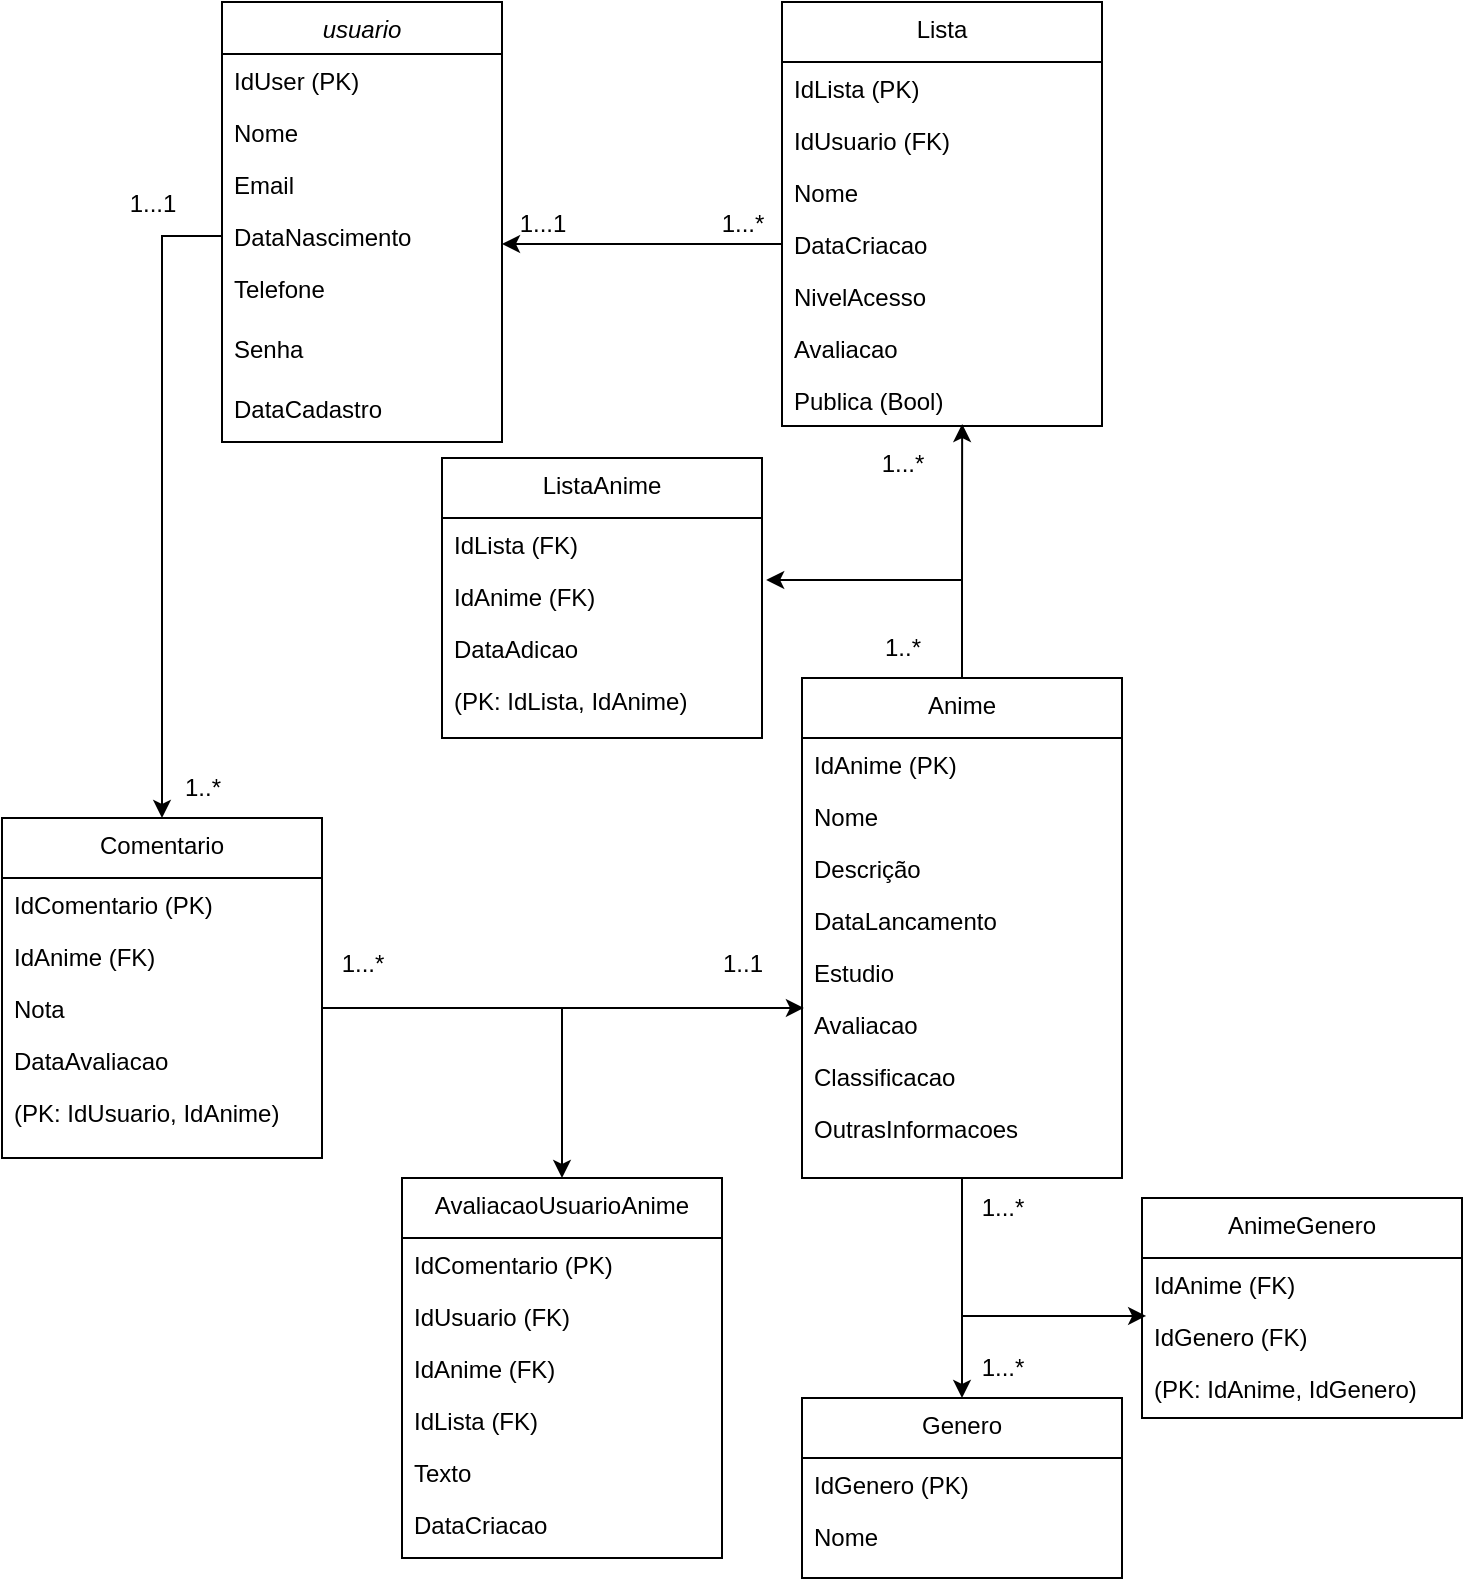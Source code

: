<mxfile version="27.0.1">
  <diagram id="C5RBs43oDa-KdzZeNtuy" name="Page-1">
    <mxGraphModel dx="872" dy="431" grid="1" gridSize="10" guides="1" tooltips="1" connect="1" arrows="1" fold="1" page="1" pageScale="1" pageWidth="827" pageHeight="1169" math="0" shadow="0">
      <root>
        <mxCell id="WIyWlLk6GJQsqaUBKTNV-0" />
        <mxCell id="WIyWlLk6GJQsqaUBKTNV-1" parent="WIyWlLk6GJQsqaUBKTNV-0" />
        <mxCell id="zkfFHV4jXpPFQw0GAbJ--0" value="usuario" style="swimlane;fontStyle=2;align=center;verticalAlign=top;childLayout=stackLayout;horizontal=1;startSize=26;horizontalStack=0;resizeParent=1;resizeLast=0;collapsible=1;marginBottom=0;rounded=0;shadow=0;strokeWidth=1;" parent="WIyWlLk6GJQsqaUBKTNV-1" vertex="1">
          <mxGeometry x="151" y="112" width="140" height="220" as="geometry">
            <mxRectangle x="230" y="140" width="160" height="26" as="alternateBounds" />
          </mxGeometry>
        </mxCell>
        <mxCell id="zkfFHV4jXpPFQw0GAbJ--1" value="IdUser (PK)" style="text;align=left;verticalAlign=top;spacingLeft=4;spacingRight=4;overflow=hidden;rotatable=0;points=[[0,0.5],[1,0.5]];portConstraint=eastwest;" parent="zkfFHV4jXpPFQw0GAbJ--0" vertex="1">
          <mxGeometry y="26" width="140" height="26" as="geometry" />
        </mxCell>
        <mxCell id="zkfFHV4jXpPFQw0GAbJ--2" value="Nome" style="text;align=left;verticalAlign=top;spacingLeft=4;spacingRight=4;overflow=hidden;rotatable=0;points=[[0,0.5],[1,0.5]];portConstraint=eastwest;rounded=0;shadow=0;html=0;" parent="zkfFHV4jXpPFQw0GAbJ--0" vertex="1">
          <mxGeometry y="52" width="140" height="26" as="geometry" />
        </mxCell>
        <mxCell id="zkfFHV4jXpPFQw0GAbJ--3" value="Email" style="text;align=left;verticalAlign=top;spacingLeft=4;spacingRight=4;overflow=hidden;rotatable=0;points=[[0,0.5],[1,0.5]];portConstraint=eastwest;rounded=0;shadow=0;html=0;" parent="zkfFHV4jXpPFQw0GAbJ--0" vertex="1">
          <mxGeometry y="78" width="140" height="26" as="geometry" />
        </mxCell>
        <mxCell id="NEQT_Z10qOOWXpPm36dI-1" value="DataNascimento" style="text;align=left;verticalAlign=top;spacingLeft=4;spacingRight=4;overflow=hidden;rotatable=0;points=[[0,0.5],[1,0.5]];portConstraint=eastwest;rounded=0;shadow=0;html=0;" parent="zkfFHV4jXpPFQw0GAbJ--0" vertex="1">
          <mxGeometry y="104" width="140" height="26" as="geometry" />
        </mxCell>
        <mxCell id="NEQT_Z10qOOWXpPm36dI-7" value="Telefone" style="text;align=left;verticalAlign=top;spacingLeft=4;spacingRight=4;overflow=hidden;rotatable=0;points=[[0,0.5],[1,0.5]];portConstraint=eastwest;rounded=0;shadow=0;html=0;" parent="zkfFHV4jXpPFQw0GAbJ--0" vertex="1">
          <mxGeometry y="130" width="140" height="30" as="geometry" />
        </mxCell>
        <mxCell id="X2ND3gJUrywMgHoHR8f8-1" value="Senha" style="text;align=left;verticalAlign=top;spacingLeft=4;spacingRight=4;overflow=hidden;rotatable=0;points=[[0,0.5],[1,0.5]];portConstraint=eastwest;rounded=0;shadow=0;html=0;" vertex="1" parent="zkfFHV4jXpPFQw0GAbJ--0">
          <mxGeometry y="160" width="140" height="30" as="geometry" />
        </mxCell>
        <mxCell id="X2ND3gJUrywMgHoHR8f8-2" value="DataCadastro" style="text;align=left;verticalAlign=top;spacingLeft=4;spacingRight=4;overflow=hidden;rotatable=0;points=[[0,0.5],[1,0.5]];portConstraint=eastwest;rounded=0;shadow=0;html=0;" vertex="1" parent="zkfFHV4jXpPFQw0GAbJ--0">
          <mxGeometry y="190" width="140" height="30" as="geometry" />
        </mxCell>
        <mxCell id="X2ND3gJUrywMgHoHR8f8-56" style="edgeStyle=orthogonalEdgeStyle;rounded=0;orthogonalLoop=1;jettySize=auto;html=1;entryX=0.5;entryY=0;entryDx=0;entryDy=0;" edge="1" parent="WIyWlLk6GJQsqaUBKTNV-1" source="zkfFHV4jXpPFQw0GAbJ--17" target="X2ND3gJUrywMgHoHR8f8-26">
          <mxGeometry relative="1" as="geometry" />
        </mxCell>
        <mxCell id="zkfFHV4jXpPFQw0GAbJ--17" value="Anime" style="swimlane;fontStyle=0;align=center;verticalAlign=top;childLayout=stackLayout;horizontal=1;startSize=30;horizontalStack=0;resizeParent=1;resizeLast=0;collapsible=1;marginBottom=0;rounded=0;shadow=0;strokeWidth=1;" parent="WIyWlLk6GJQsqaUBKTNV-1" vertex="1">
          <mxGeometry x="441" y="450" width="160" height="250" as="geometry">
            <mxRectangle x="550" y="140" width="160" height="26" as="alternateBounds" />
          </mxGeometry>
        </mxCell>
        <mxCell id="zkfFHV4jXpPFQw0GAbJ--18" value="IdAnime (PK)" style="text;align=left;verticalAlign=top;spacingLeft=4;spacingRight=4;overflow=hidden;rotatable=0;points=[[0,0.5],[1,0.5]];portConstraint=eastwest;" parent="zkfFHV4jXpPFQw0GAbJ--17" vertex="1">
          <mxGeometry y="30" width="160" height="26" as="geometry" />
        </mxCell>
        <mxCell id="zkfFHV4jXpPFQw0GAbJ--19" value="Nome" style="text;align=left;verticalAlign=top;spacingLeft=4;spacingRight=4;overflow=hidden;rotatable=0;points=[[0,0.5],[1,0.5]];portConstraint=eastwest;rounded=0;shadow=0;html=0;" parent="zkfFHV4jXpPFQw0GAbJ--17" vertex="1">
          <mxGeometry y="56" width="160" height="26" as="geometry" />
        </mxCell>
        <mxCell id="zkfFHV4jXpPFQw0GAbJ--20" value="Descrição" style="text;align=left;verticalAlign=top;spacingLeft=4;spacingRight=4;overflow=hidden;rotatable=0;points=[[0,0.5],[1,0.5]];portConstraint=eastwest;rounded=0;shadow=0;html=0;" parent="zkfFHV4jXpPFQw0GAbJ--17" vertex="1">
          <mxGeometry y="82" width="160" height="26" as="geometry" />
        </mxCell>
        <mxCell id="zkfFHV4jXpPFQw0GAbJ--21" value="DataLancamento" style="text;align=left;verticalAlign=top;spacingLeft=4;spacingRight=4;overflow=hidden;rotatable=0;points=[[0,0.5],[1,0.5]];portConstraint=eastwest;rounded=0;shadow=0;html=0;" parent="zkfFHV4jXpPFQw0GAbJ--17" vertex="1">
          <mxGeometry y="108" width="160" height="26" as="geometry" />
        </mxCell>
        <mxCell id="zkfFHV4jXpPFQw0GAbJ--22" value="Estudio" style="text;align=left;verticalAlign=top;spacingLeft=4;spacingRight=4;overflow=hidden;rotatable=0;points=[[0,0.5],[1,0.5]];portConstraint=eastwest;rounded=0;shadow=0;html=0;" parent="zkfFHV4jXpPFQw0GAbJ--17" vertex="1">
          <mxGeometry y="134" width="160" height="26" as="geometry" />
        </mxCell>
        <mxCell id="NEQT_Z10qOOWXpPm36dI-9" value="Avaliacao" style="text;align=left;verticalAlign=top;spacingLeft=4;spacingRight=4;overflow=hidden;rotatable=0;points=[[0,0.5],[1,0.5]];portConstraint=eastwest;rounded=0;shadow=0;html=0;" parent="zkfFHV4jXpPFQw0GAbJ--17" vertex="1">
          <mxGeometry y="160" width="160" height="26" as="geometry" />
        </mxCell>
        <mxCell id="NEQT_Z10qOOWXpPm36dI-10" value="Classificacao" style="text;align=left;verticalAlign=top;spacingLeft=4;spacingRight=4;overflow=hidden;rotatable=0;points=[[0,0.5],[1,0.5]];portConstraint=eastwest;rounded=0;shadow=0;html=0;" parent="zkfFHV4jXpPFQw0GAbJ--17" vertex="1">
          <mxGeometry y="186" width="160" height="26" as="geometry" />
        </mxCell>
        <mxCell id="NEQT_Z10qOOWXpPm36dI-12" value="OutrasInformacoes" style="text;align=left;verticalAlign=top;spacingLeft=4;spacingRight=4;overflow=hidden;rotatable=0;points=[[0,0.5],[1,0.5]];portConstraint=eastwest;rounded=0;shadow=0;html=0;" parent="zkfFHV4jXpPFQw0GAbJ--17" vertex="1">
          <mxGeometry y="212" width="160" height="22" as="geometry" />
        </mxCell>
        <mxCell id="NEQT_Z10qOOWXpPm36dI-13" value="Lista" style="swimlane;fontStyle=0;align=center;verticalAlign=top;childLayout=stackLayout;horizontal=1;startSize=30;horizontalStack=0;resizeParent=1;resizeLast=0;collapsible=1;marginBottom=0;rounded=0;shadow=0;strokeWidth=1;" parent="WIyWlLk6GJQsqaUBKTNV-1" vertex="1">
          <mxGeometry x="431" y="112" width="160" height="212" as="geometry">
            <mxRectangle x="550" y="140" width="160" height="26" as="alternateBounds" />
          </mxGeometry>
        </mxCell>
        <mxCell id="NEQT_Z10qOOWXpPm36dI-14" value="IdLista (PK)" style="text;align=left;verticalAlign=top;spacingLeft=4;spacingRight=4;overflow=hidden;rotatable=0;points=[[0,0.5],[1,0.5]];portConstraint=eastwest;" parent="NEQT_Z10qOOWXpPm36dI-13" vertex="1">
          <mxGeometry y="30" width="160" height="26" as="geometry" />
        </mxCell>
        <mxCell id="NEQT_Z10qOOWXpPm36dI-15" value="IdUsuario (FK)" style="text;align=left;verticalAlign=top;spacingLeft=4;spacingRight=4;overflow=hidden;rotatable=0;points=[[0,0.5],[1,0.5]];portConstraint=eastwest;rounded=0;shadow=0;html=0;" parent="NEQT_Z10qOOWXpPm36dI-13" vertex="1">
          <mxGeometry y="56" width="160" height="26" as="geometry" />
        </mxCell>
        <mxCell id="NEQT_Z10qOOWXpPm36dI-16" value="Nome" style="text;align=left;verticalAlign=top;spacingLeft=4;spacingRight=4;overflow=hidden;rotatable=0;points=[[0,0.5],[1,0.5]];portConstraint=eastwest;rounded=0;shadow=0;html=0;" parent="NEQT_Z10qOOWXpPm36dI-13" vertex="1">
          <mxGeometry y="82" width="160" height="26" as="geometry" />
        </mxCell>
        <mxCell id="X2ND3gJUrywMgHoHR8f8-39" style="edgeStyle=orthogonalEdgeStyle;rounded=0;orthogonalLoop=1;jettySize=auto;html=1;exitX=0;exitY=0.5;exitDx=0;exitDy=0;" edge="1" parent="NEQT_Z10qOOWXpPm36dI-13" source="NEQT_Z10qOOWXpPm36dI-17">
          <mxGeometry relative="1" as="geometry">
            <mxPoint x="-140" y="121" as="targetPoint" />
          </mxGeometry>
        </mxCell>
        <mxCell id="NEQT_Z10qOOWXpPm36dI-17" value="DataCriacao" style="text;align=left;verticalAlign=top;spacingLeft=4;spacingRight=4;overflow=hidden;rotatable=0;points=[[0,0.5],[1,0.5]];portConstraint=eastwest;rounded=0;shadow=0;html=0;" parent="NEQT_Z10qOOWXpPm36dI-13" vertex="1">
          <mxGeometry y="108" width="160" height="26" as="geometry" />
        </mxCell>
        <mxCell id="NEQT_Z10qOOWXpPm36dI-18" value="NivelAcesso" style="text;align=left;verticalAlign=top;spacingLeft=4;spacingRight=4;overflow=hidden;rotatable=0;points=[[0,0.5],[1,0.5]];portConstraint=eastwest;rounded=0;shadow=0;html=0;" parent="NEQT_Z10qOOWXpPm36dI-13" vertex="1">
          <mxGeometry y="134" width="160" height="26" as="geometry" />
        </mxCell>
        <mxCell id="NEQT_Z10qOOWXpPm36dI-19" value="Avaliacao" style="text;align=left;verticalAlign=top;spacingLeft=4;spacingRight=4;overflow=hidden;rotatable=0;points=[[0,0.5],[1,0.5]];portConstraint=eastwest;rounded=0;shadow=0;html=0;" parent="NEQT_Z10qOOWXpPm36dI-13" vertex="1">
          <mxGeometry y="160" width="160" height="26" as="geometry" />
        </mxCell>
        <mxCell id="NEQT_Z10qOOWXpPm36dI-20" value="Publica (Bool)" style="text;align=left;verticalAlign=top;spacingLeft=4;spacingRight=4;overflow=hidden;rotatable=0;points=[[0,0.5],[1,0.5]];portConstraint=eastwest;rounded=0;shadow=0;html=0;" parent="NEQT_Z10qOOWXpPm36dI-13" vertex="1">
          <mxGeometry y="186" width="160" height="26" as="geometry" />
        </mxCell>
        <mxCell id="X2ND3gJUrywMgHoHR8f8-3" value="ListaAnime" style="swimlane;fontStyle=0;align=center;verticalAlign=top;childLayout=stackLayout;horizontal=1;startSize=30;horizontalStack=0;resizeParent=1;resizeLast=0;collapsible=1;marginBottom=0;rounded=0;shadow=0;strokeWidth=1;" vertex="1" parent="WIyWlLk6GJQsqaUBKTNV-1">
          <mxGeometry x="261" y="340" width="160" height="140" as="geometry">
            <mxRectangle x="550" y="140" width="160" height="26" as="alternateBounds" />
          </mxGeometry>
        </mxCell>
        <mxCell id="X2ND3gJUrywMgHoHR8f8-4" value="IdLista (FK)" style="text;align=left;verticalAlign=top;spacingLeft=4;spacingRight=4;overflow=hidden;rotatable=0;points=[[0,0.5],[1,0.5]];portConstraint=eastwest;" vertex="1" parent="X2ND3gJUrywMgHoHR8f8-3">
          <mxGeometry y="30" width="160" height="26" as="geometry" />
        </mxCell>
        <mxCell id="X2ND3gJUrywMgHoHR8f8-5" value="IdAnime (FK)" style="text;align=left;verticalAlign=top;spacingLeft=4;spacingRight=4;overflow=hidden;rotatable=0;points=[[0,0.5],[1,0.5]];portConstraint=eastwest;rounded=0;shadow=0;html=0;" vertex="1" parent="X2ND3gJUrywMgHoHR8f8-3">
          <mxGeometry y="56" width="160" height="26" as="geometry" />
        </mxCell>
        <mxCell id="X2ND3gJUrywMgHoHR8f8-6" value="DataAdicao" style="text;align=left;verticalAlign=top;spacingLeft=4;spacingRight=4;overflow=hidden;rotatable=0;points=[[0,0.5],[1,0.5]];portConstraint=eastwest;rounded=0;shadow=0;html=0;" vertex="1" parent="X2ND3gJUrywMgHoHR8f8-3">
          <mxGeometry y="82" width="160" height="26" as="geometry" />
        </mxCell>
        <mxCell id="X2ND3gJUrywMgHoHR8f8-7" value="(PK: IdLista, IdAnime)" style="text;align=left;verticalAlign=top;spacingLeft=4;spacingRight=4;overflow=hidden;rotatable=0;points=[[0,0.5],[1,0.5]];portConstraint=eastwest;rounded=0;shadow=0;html=0;" vertex="1" parent="X2ND3gJUrywMgHoHR8f8-3">
          <mxGeometry y="108" width="160" height="26" as="geometry" />
        </mxCell>
        <mxCell id="X2ND3gJUrywMgHoHR8f8-11" value="AvaliacaoUsuarioAnime" style="swimlane;fontStyle=0;align=center;verticalAlign=top;childLayout=stackLayout;horizontal=1;startSize=30;horizontalStack=0;resizeParent=1;resizeLast=0;collapsible=1;marginBottom=0;rounded=0;shadow=0;strokeWidth=1;" vertex="1" parent="WIyWlLk6GJQsqaUBKTNV-1">
          <mxGeometry x="241" y="700" width="160" height="190" as="geometry">
            <mxRectangle x="550" y="140" width="160" height="26" as="alternateBounds" />
          </mxGeometry>
        </mxCell>
        <mxCell id="X2ND3gJUrywMgHoHR8f8-12" value="IdComentario (PK)" style="text;align=left;verticalAlign=top;spacingLeft=4;spacingRight=4;overflow=hidden;rotatable=0;points=[[0,0.5],[1,0.5]];portConstraint=eastwest;" vertex="1" parent="X2ND3gJUrywMgHoHR8f8-11">
          <mxGeometry y="30" width="160" height="26" as="geometry" />
        </mxCell>
        <mxCell id="X2ND3gJUrywMgHoHR8f8-13" value="IdUsuario (FK)" style="text;align=left;verticalAlign=top;spacingLeft=4;spacingRight=4;overflow=hidden;rotatable=0;points=[[0,0.5],[1,0.5]];portConstraint=eastwest;rounded=0;shadow=0;html=0;" vertex="1" parent="X2ND3gJUrywMgHoHR8f8-11">
          <mxGeometry y="56" width="160" height="26" as="geometry" />
        </mxCell>
        <mxCell id="X2ND3gJUrywMgHoHR8f8-14" value="IdAnime (FK)" style="text;align=left;verticalAlign=top;spacingLeft=4;spacingRight=4;overflow=hidden;rotatable=0;points=[[0,0.5],[1,0.5]];portConstraint=eastwest;rounded=0;shadow=0;html=0;" vertex="1" parent="X2ND3gJUrywMgHoHR8f8-11">
          <mxGeometry y="82" width="160" height="26" as="geometry" />
        </mxCell>
        <mxCell id="X2ND3gJUrywMgHoHR8f8-15" value="IdLista (FK)" style="text;align=left;verticalAlign=top;spacingLeft=4;spacingRight=4;overflow=hidden;rotatable=0;points=[[0,0.5],[1,0.5]];portConstraint=eastwest;rounded=0;shadow=0;html=0;" vertex="1" parent="X2ND3gJUrywMgHoHR8f8-11">
          <mxGeometry y="108" width="160" height="26" as="geometry" />
        </mxCell>
        <mxCell id="X2ND3gJUrywMgHoHR8f8-16" value="Texto" style="text;align=left;verticalAlign=top;spacingLeft=4;spacingRight=4;overflow=hidden;rotatable=0;points=[[0,0.5],[1,0.5]];portConstraint=eastwest;rounded=0;shadow=0;html=0;" vertex="1" parent="X2ND3gJUrywMgHoHR8f8-11">
          <mxGeometry y="134" width="160" height="26" as="geometry" />
        </mxCell>
        <mxCell id="X2ND3gJUrywMgHoHR8f8-25" value="DataCriacao" style="text;align=left;verticalAlign=top;spacingLeft=4;spacingRight=4;overflow=hidden;rotatable=0;points=[[0,0.5],[1,0.5]];portConstraint=eastwest;rounded=0;shadow=0;html=0;" vertex="1" parent="X2ND3gJUrywMgHoHR8f8-11">
          <mxGeometry y="160" width="160" height="26" as="geometry" />
        </mxCell>
        <mxCell id="X2ND3gJUrywMgHoHR8f8-19" value="Comentario" style="swimlane;fontStyle=0;align=center;verticalAlign=top;childLayout=stackLayout;horizontal=1;startSize=30;horizontalStack=0;resizeParent=1;resizeLast=0;collapsible=1;marginBottom=0;rounded=0;shadow=0;strokeWidth=1;" vertex="1" parent="WIyWlLk6GJQsqaUBKTNV-1">
          <mxGeometry x="41" y="520" width="160" height="170" as="geometry">
            <mxRectangle x="550" y="140" width="160" height="26" as="alternateBounds" />
          </mxGeometry>
        </mxCell>
        <mxCell id="X2ND3gJUrywMgHoHR8f8-20" value="IdComentario (PK)" style="text;align=left;verticalAlign=top;spacingLeft=4;spacingRight=4;overflow=hidden;rotatable=0;points=[[0,0.5],[1,0.5]];portConstraint=eastwest;" vertex="1" parent="X2ND3gJUrywMgHoHR8f8-19">
          <mxGeometry y="30" width="160" height="26" as="geometry" />
        </mxCell>
        <mxCell id="X2ND3gJUrywMgHoHR8f8-21" value="IdAnime (FK)" style="text;align=left;verticalAlign=top;spacingLeft=4;spacingRight=4;overflow=hidden;rotatable=0;points=[[0,0.5],[1,0.5]];portConstraint=eastwest;rounded=0;shadow=0;html=0;" vertex="1" parent="X2ND3gJUrywMgHoHR8f8-19">
          <mxGeometry y="56" width="160" height="26" as="geometry" />
        </mxCell>
        <mxCell id="X2ND3gJUrywMgHoHR8f8-22" value="Nota" style="text;align=left;verticalAlign=top;spacingLeft=4;spacingRight=4;overflow=hidden;rotatable=0;points=[[0,0.5],[1,0.5]];portConstraint=eastwest;rounded=0;shadow=0;html=0;" vertex="1" parent="X2ND3gJUrywMgHoHR8f8-19">
          <mxGeometry y="82" width="160" height="26" as="geometry" />
        </mxCell>
        <mxCell id="X2ND3gJUrywMgHoHR8f8-23" value="DataAvaliacao" style="text;align=left;verticalAlign=top;spacingLeft=4;spacingRight=4;overflow=hidden;rotatable=0;points=[[0,0.5],[1,0.5]];portConstraint=eastwest;rounded=0;shadow=0;html=0;" vertex="1" parent="X2ND3gJUrywMgHoHR8f8-19">
          <mxGeometry y="108" width="160" height="26" as="geometry" />
        </mxCell>
        <mxCell id="X2ND3gJUrywMgHoHR8f8-24" value="(PK: IdUsuario, IdAnime)" style="text;align=left;verticalAlign=top;spacingLeft=4;spacingRight=4;overflow=hidden;rotatable=0;points=[[0,0.5],[1,0.5]];portConstraint=eastwest;rounded=0;shadow=0;html=0;" vertex="1" parent="X2ND3gJUrywMgHoHR8f8-19">
          <mxGeometry y="134" width="160" height="26" as="geometry" />
        </mxCell>
        <mxCell id="X2ND3gJUrywMgHoHR8f8-26" value="Genero" style="swimlane;fontStyle=0;align=center;verticalAlign=top;childLayout=stackLayout;horizontal=1;startSize=30;horizontalStack=0;resizeParent=1;resizeLast=0;collapsible=1;marginBottom=0;rounded=0;shadow=0;strokeWidth=1;" vertex="1" parent="WIyWlLk6GJQsqaUBKTNV-1">
          <mxGeometry x="441" y="810" width="160" height="90" as="geometry">
            <mxRectangle x="550" y="140" width="160" height="26" as="alternateBounds" />
          </mxGeometry>
        </mxCell>
        <mxCell id="X2ND3gJUrywMgHoHR8f8-27" value="IdGenero (PK)" style="text;align=left;verticalAlign=top;spacingLeft=4;spacingRight=4;overflow=hidden;rotatable=0;points=[[0,0.5],[1,0.5]];portConstraint=eastwest;" vertex="1" parent="X2ND3gJUrywMgHoHR8f8-26">
          <mxGeometry y="30" width="160" height="26" as="geometry" />
        </mxCell>
        <mxCell id="X2ND3gJUrywMgHoHR8f8-28" value="Nome" style="text;align=left;verticalAlign=top;spacingLeft=4;spacingRight=4;overflow=hidden;rotatable=0;points=[[0,0.5],[1,0.5]];portConstraint=eastwest;rounded=0;shadow=0;html=0;" vertex="1" parent="X2ND3gJUrywMgHoHR8f8-26">
          <mxGeometry y="56" width="160" height="26" as="geometry" />
        </mxCell>
        <mxCell id="X2ND3gJUrywMgHoHR8f8-32" value="AnimeGenero" style="swimlane;fontStyle=0;align=center;verticalAlign=top;childLayout=stackLayout;horizontal=1;startSize=30;horizontalStack=0;resizeParent=1;resizeLast=0;collapsible=1;marginBottom=0;rounded=0;shadow=0;strokeWidth=1;" vertex="1" parent="WIyWlLk6GJQsqaUBKTNV-1">
          <mxGeometry x="611" y="710" width="160" height="110" as="geometry">
            <mxRectangle x="550" y="140" width="160" height="26" as="alternateBounds" />
          </mxGeometry>
        </mxCell>
        <mxCell id="X2ND3gJUrywMgHoHR8f8-33" value="IdAnime (FK)" style="text;align=left;verticalAlign=top;spacingLeft=4;spacingRight=4;overflow=hidden;rotatable=0;points=[[0,0.5],[1,0.5]];portConstraint=eastwest;" vertex="1" parent="X2ND3gJUrywMgHoHR8f8-32">
          <mxGeometry y="30" width="160" height="26" as="geometry" />
        </mxCell>
        <mxCell id="X2ND3gJUrywMgHoHR8f8-34" value="IdGenero (FK)" style="text;align=left;verticalAlign=top;spacingLeft=4;spacingRight=4;overflow=hidden;rotatable=0;points=[[0,0.5],[1,0.5]];portConstraint=eastwest;rounded=0;shadow=0;html=0;" vertex="1" parent="X2ND3gJUrywMgHoHR8f8-32">
          <mxGeometry y="56" width="160" height="26" as="geometry" />
        </mxCell>
        <mxCell id="X2ND3gJUrywMgHoHR8f8-35" value="(PK: IdAnime, IdGenero)" style="text;align=left;verticalAlign=top;spacingLeft=4;spacingRight=4;overflow=hidden;rotatable=0;points=[[0,0.5],[1,0.5]];portConstraint=eastwest;rounded=0;shadow=0;html=0;" vertex="1" parent="X2ND3gJUrywMgHoHR8f8-32">
          <mxGeometry y="82" width="160" height="26" as="geometry" />
        </mxCell>
        <mxCell id="X2ND3gJUrywMgHoHR8f8-40" value="1...*" style="text;html=1;align=center;verticalAlign=middle;resizable=0;points=[];autosize=1;strokeColor=none;fillColor=none;" vertex="1" parent="WIyWlLk6GJQsqaUBKTNV-1">
          <mxGeometry x="391" y="208" width="40" height="30" as="geometry" />
        </mxCell>
        <mxCell id="X2ND3gJUrywMgHoHR8f8-41" value="1...1" style="text;html=1;align=center;verticalAlign=middle;resizable=0;points=[];autosize=1;strokeColor=none;fillColor=none;" vertex="1" parent="WIyWlLk6GJQsqaUBKTNV-1">
          <mxGeometry x="286" y="208" width="50" height="30" as="geometry" />
        </mxCell>
        <mxCell id="X2ND3gJUrywMgHoHR8f8-42" style="edgeStyle=orthogonalEdgeStyle;rounded=0;orthogonalLoop=1;jettySize=auto;html=1;entryX=0.563;entryY=0.962;entryDx=0;entryDy=0;entryPerimeter=0;" edge="1" parent="WIyWlLk6GJQsqaUBKTNV-1" source="zkfFHV4jXpPFQw0GAbJ--17" target="NEQT_Z10qOOWXpPm36dI-20">
          <mxGeometry relative="1" as="geometry" />
        </mxCell>
        <mxCell id="X2ND3gJUrywMgHoHR8f8-43" value="1..*" style="text;html=1;align=center;verticalAlign=middle;resizable=0;points=[];autosize=1;strokeColor=none;fillColor=none;" vertex="1" parent="WIyWlLk6GJQsqaUBKTNV-1">
          <mxGeometry x="471" y="420" width="40" height="30" as="geometry" />
        </mxCell>
        <mxCell id="X2ND3gJUrywMgHoHR8f8-44" value="1...*" style="text;html=1;align=center;verticalAlign=middle;resizable=0;points=[];autosize=1;strokeColor=none;fillColor=none;" vertex="1" parent="WIyWlLk6GJQsqaUBKTNV-1">
          <mxGeometry x="471" y="328" width="40" height="30" as="geometry" />
        </mxCell>
        <mxCell id="X2ND3gJUrywMgHoHR8f8-45" style="edgeStyle=orthogonalEdgeStyle;rounded=0;orthogonalLoop=1;jettySize=auto;html=1;exitX=0.5;exitY=0;exitDx=0;exitDy=0;entryX=1.013;entryY=0.192;entryDx=0;entryDy=0;entryPerimeter=0;" edge="1" parent="WIyWlLk6GJQsqaUBKTNV-1" source="zkfFHV4jXpPFQw0GAbJ--17" target="X2ND3gJUrywMgHoHR8f8-5">
          <mxGeometry relative="1" as="geometry" />
        </mxCell>
        <mxCell id="X2ND3gJUrywMgHoHR8f8-46" style="edgeStyle=orthogonalEdgeStyle;rounded=0;orthogonalLoop=1;jettySize=auto;html=1;exitX=0;exitY=0.5;exitDx=0;exitDy=0;entryX=0.5;entryY=0;entryDx=0;entryDy=0;" edge="1" parent="WIyWlLk6GJQsqaUBKTNV-1" source="NEQT_Z10qOOWXpPm36dI-1" target="X2ND3gJUrywMgHoHR8f8-19">
          <mxGeometry relative="1" as="geometry" />
        </mxCell>
        <mxCell id="X2ND3gJUrywMgHoHR8f8-48" style="edgeStyle=orthogonalEdgeStyle;rounded=0;orthogonalLoop=1;jettySize=auto;html=1;entryX=0.006;entryY=0.192;entryDx=0;entryDy=0;entryPerimeter=0;" edge="1" parent="WIyWlLk6GJQsqaUBKTNV-1" source="X2ND3gJUrywMgHoHR8f8-22" target="NEQT_Z10qOOWXpPm36dI-9">
          <mxGeometry relative="1" as="geometry" />
        </mxCell>
        <mxCell id="X2ND3gJUrywMgHoHR8f8-49" style="edgeStyle=orthogonalEdgeStyle;rounded=0;orthogonalLoop=1;jettySize=auto;html=1;entryX=0.5;entryY=0;entryDx=0;entryDy=0;" edge="1" parent="WIyWlLk6GJQsqaUBKTNV-1" source="X2ND3gJUrywMgHoHR8f8-22" target="X2ND3gJUrywMgHoHR8f8-11">
          <mxGeometry relative="1" as="geometry" />
        </mxCell>
        <mxCell id="X2ND3gJUrywMgHoHR8f8-50" value="1..*" style="text;html=1;align=center;verticalAlign=middle;resizable=0;points=[];autosize=1;strokeColor=none;fillColor=none;" vertex="1" parent="WIyWlLk6GJQsqaUBKTNV-1">
          <mxGeometry x="121" y="490" width="40" height="30" as="geometry" />
        </mxCell>
        <mxCell id="X2ND3gJUrywMgHoHR8f8-51" value="1..1" style="text;html=1;align=center;verticalAlign=middle;resizable=0;points=[];autosize=1;strokeColor=none;fillColor=none;" vertex="1" parent="WIyWlLk6GJQsqaUBKTNV-1">
          <mxGeometry x="391" y="578" width="40" height="30" as="geometry" />
        </mxCell>
        <mxCell id="X2ND3gJUrywMgHoHR8f8-52" value="1...1" style="text;html=1;align=center;verticalAlign=middle;resizable=0;points=[];autosize=1;strokeColor=none;fillColor=none;" vertex="1" parent="WIyWlLk6GJQsqaUBKTNV-1">
          <mxGeometry x="91" y="198" width="50" height="30" as="geometry" />
        </mxCell>
        <mxCell id="X2ND3gJUrywMgHoHR8f8-53" value="1...*" style="text;html=1;align=center;verticalAlign=middle;resizable=0;points=[];autosize=1;strokeColor=none;fillColor=none;" vertex="1" parent="WIyWlLk6GJQsqaUBKTNV-1">
          <mxGeometry x="201" y="578" width="40" height="30" as="geometry" />
        </mxCell>
        <mxCell id="X2ND3gJUrywMgHoHR8f8-57" style="edgeStyle=orthogonalEdgeStyle;rounded=0;orthogonalLoop=1;jettySize=auto;html=1;exitX=0.5;exitY=1;exitDx=0;exitDy=0;entryX=0.013;entryY=0.115;entryDx=0;entryDy=0;entryPerimeter=0;" edge="1" parent="WIyWlLk6GJQsqaUBKTNV-1" source="zkfFHV4jXpPFQw0GAbJ--17" target="X2ND3gJUrywMgHoHR8f8-34">
          <mxGeometry relative="1" as="geometry" />
        </mxCell>
        <mxCell id="X2ND3gJUrywMgHoHR8f8-58" value="1...*" style="text;html=1;align=center;verticalAlign=middle;resizable=0;points=[];autosize=1;strokeColor=none;fillColor=none;" vertex="1" parent="WIyWlLk6GJQsqaUBKTNV-1">
          <mxGeometry x="521" y="700" width="40" height="30" as="geometry" />
        </mxCell>
        <mxCell id="X2ND3gJUrywMgHoHR8f8-59" value="1...*" style="text;html=1;align=center;verticalAlign=middle;resizable=0;points=[];autosize=1;strokeColor=none;fillColor=none;" vertex="1" parent="WIyWlLk6GJQsqaUBKTNV-1">
          <mxGeometry x="521" y="780" width="40" height="30" as="geometry" />
        </mxCell>
      </root>
    </mxGraphModel>
  </diagram>
</mxfile>
